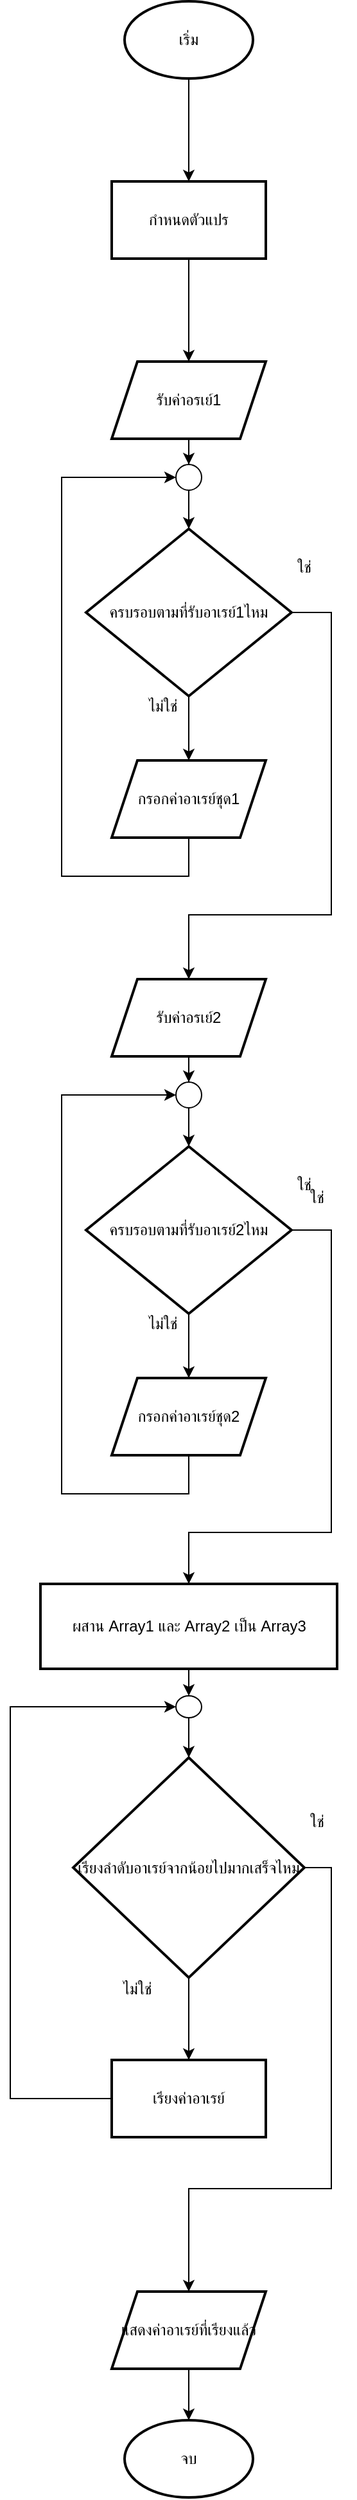<mxfile version="25.0.3">
  <diagram name="Page-1" id="fZIjF38bBKl1MUZV9lyE">
    <mxGraphModel dx="1930" dy="1020" grid="1" gridSize="10" guides="1" tooltips="1" connect="1" arrows="1" fold="1" page="1" pageScale="1" pageWidth="850" pageHeight="1100" math="0" shadow="0">
      <root>
        <mxCell id="0" />
        <mxCell id="1" parent="0" />
        <mxCell id="NMHvLFfGS8EzpJaheh0g-66" value="" style="edgeStyle=orthogonalEdgeStyle;rounded=0;orthogonalLoop=1;jettySize=auto;html=1;" parent="1" source="NMHvLFfGS8EzpJaheh0g-64" target="NMHvLFfGS8EzpJaheh0g-65" edge="1">
          <mxGeometry relative="1" as="geometry" />
        </mxCell>
        <mxCell id="NMHvLFfGS8EzpJaheh0g-64" value="เริ่ม" style="strokeWidth=2;html=1;shape=mxgraph.flowchart.start_1;whiteSpace=wrap;" parent="1" vertex="1">
          <mxGeometry x="640" y="770" width="100" height="60" as="geometry" />
        </mxCell>
        <mxCell id="NMHvLFfGS8EzpJaheh0g-68" value="" style="edgeStyle=orthogonalEdgeStyle;rounded=0;orthogonalLoop=1;jettySize=auto;html=1;" parent="1" source="NMHvLFfGS8EzpJaheh0g-65" target="NMHvLFfGS8EzpJaheh0g-67" edge="1">
          <mxGeometry relative="1" as="geometry" />
        </mxCell>
        <mxCell id="NMHvLFfGS8EzpJaheh0g-65" value="กำหนดตัวแปร" style="whiteSpace=wrap;html=1;strokeWidth=2;" parent="1" vertex="1">
          <mxGeometry x="630" y="910" width="120" height="60" as="geometry" />
        </mxCell>
        <mxCell id="NMHvLFfGS8EzpJaheh0g-70" value="" style="edgeStyle=orthogonalEdgeStyle;rounded=0;orthogonalLoop=1;jettySize=auto;html=1;" parent="1" source="NMHvLFfGS8EzpJaheh0g-72" target="NMHvLFfGS8EzpJaheh0g-69" edge="1">
          <mxGeometry relative="1" as="geometry" />
        </mxCell>
        <mxCell id="NMHvLFfGS8EzpJaheh0g-67" value="รับค่าอรเย์1" style="shape=parallelogram;perimeter=parallelogramPerimeter;whiteSpace=wrap;html=1;fixedSize=1;strokeWidth=2;" parent="1" vertex="1">
          <mxGeometry x="630" y="1050" width="120" height="60" as="geometry" />
        </mxCell>
        <mxCell id="NMHvLFfGS8EzpJaheh0g-77" value="" style="edgeStyle=orthogonalEdgeStyle;rounded=0;orthogonalLoop=1;jettySize=auto;html=1;" parent="1" source="NMHvLFfGS8EzpJaheh0g-69" target="NMHvLFfGS8EzpJaheh0g-76" edge="1">
          <mxGeometry relative="1" as="geometry" />
        </mxCell>
        <mxCell id="NMHvLFfGS8EzpJaheh0g-81" style="edgeStyle=orthogonalEdgeStyle;rounded=0;orthogonalLoop=1;jettySize=auto;html=1;entryX=0.5;entryY=0;entryDx=0;entryDy=0;" parent="1" source="NMHvLFfGS8EzpJaheh0g-69" target="NMHvLFfGS8EzpJaheh0g-83" edge="1">
          <mxGeometry relative="1" as="geometry">
            <mxPoint x="690" y="1520" as="targetPoint" />
            <Array as="points">
              <mxPoint x="801" y="1245" />
              <mxPoint x="801" y="1480" />
              <mxPoint x="690" y="1480" />
            </Array>
          </mxGeometry>
        </mxCell>
        <mxCell id="NMHvLFfGS8EzpJaheh0g-69" value="ครบรอบตามที่รับอาเรย์1ไหม" style="rhombus;whiteSpace=wrap;html=1;strokeWidth=2;" parent="1" vertex="1">
          <mxGeometry x="610" y="1180" width="160" height="130" as="geometry" />
        </mxCell>
        <mxCell id="NMHvLFfGS8EzpJaheh0g-74" value="" style="edgeStyle=orthogonalEdgeStyle;rounded=0;orthogonalLoop=1;jettySize=auto;html=1;" parent="1" source="NMHvLFfGS8EzpJaheh0g-67" target="NMHvLFfGS8EzpJaheh0g-72" edge="1">
          <mxGeometry relative="1" as="geometry">
            <mxPoint x="690" y="1110" as="sourcePoint" />
            <mxPoint x="690" y="1180" as="targetPoint" />
          </mxGeometry>
        </mxCell>
        <mxCell id="NMHvLFfGS8EzpJaheh0g-72" value="" style="verticalLabelPosition=bottom;verticalAlign=top;html=1;shape=mxgraph.flowchart.on-page_reference;" parent="1" vertex="1">
          <mxGeometry x="680" y="1130" width="20" height="20" as="geometry" />
        </mxCell>
        <mxCell id="NMHvLFfGS8EzpJaheh0g-75" value="ไม่ใช่" style="text;html=1;align=center;verticalAlign=middle;whiteSpace=wrap;rounded=0;" parent="1" vertex="1">
          <mxGeometry x="640" y="1303" width="60" height="30" as="geometry" />
        </mxCell>
        <mxCell id="NMHvLFfGS8EzpJaheh0g-79" style="edgeStyle=orthogonalEdgeStyle;rounded=0;orthogonalLoop=1;jettySize=auto;html=1;entryX=0;entryY=0.5;entryDx=0;entryDy=0;entryPerimeter=0;exitX=0.5;exitY=1;exitDx=0;exitDy=0;" parent="1" source="NMHvLFfGS8EzpJaheh0g-76" target="NMHvLFfGS8EzpJaheh0g-72" edge="1">
          <mxGeometry relative="1" as="geometry">
            <mxPoint x="590" y="1140" as="targetPoint" />
            <Array as="points">
              <mxPoint x="690" y="1450" />
              <mxPoint x="591" y="1450" />
              <mxPoint x="591" y="1140" />
            </Array>
          </mxGeometry>
        </mxCell>
        <mxCell id="NMHvLFfGS8EzpJaheh0g-76" value="กรอกค่าอาเรย์ชุด1" style="shape=parallelogram;perimeter=parallelogramPerimeter;whiteSpace=wrap;html=1;fixedSize=1;strokeWidth=2;" parent="1" vertex="1">
          <mxGeometry x="630" y="1360" width="120" height="60" as="geometry" />
        </mxCell>
        <mxCell id="NMHvLFfGS8EzpJaheh0g-80" value="ใช่" style="text;html=1;align=center;verticalAlign=middle;whiteSpace=wrap;rounded=0;" parent="1" vertex="1">
          <mxGeometry x="750" y="1194.5" width="60" height="30" as="geometry" />
        </mxCell>
        <mxCell id="NMHvLFfGS8EzpJaheh0g-82" value="" style="edgeStyle=orthogonalEdgeStyle;rounded=0;orthogonalLoop=1;jettySize=auto;html=1;" parent="1" source="NMHvLFfGS8EzpJaheh0g-88" target="NMHvLFfGS8EzpJaheh0g-86" edge="1">
          <mxGeometry relative="1" as="geometry" />
        </mxCell>
        <mxCell id="NMHvLFfGS8EzpJaheh0g-83" value="รับค่าอรเย์2" style="shape=parallelogram;perimeter=parallelogramPerimeter;whiteSpace=wrap;html=1;fixedSize=1;strokeWidth=2;" parent="1" vertex="1">
          <mxGeometry x="630" y="1530" width="120" height="60" as="geometry" />
        </mxCell>
        <mxCell id="NMHvLFfGS8EzpJaheh0g-84" value="" style="edgeStyle=orthogonalEdgeStyle;rounded=0;orthogonalLoop=1;jettySize=auto;html=1;" parent="1" source="NMHvLFfGS8EzpJaheh0g-86" target="NMHvLFfGS8EzpJaheh0g-91" edge="1">
          <mxGeometry relative="1" as="geometry" />
        </mxCell>
        <mxCell id="NMHvLFfGS8EzpJaheh0g-85" style="edgeStyle=orthogonalEdgeStyle;rounded=0;orthogonalLoop=1;jettySize=auto;html=1;entryX=0.5;entryY=0;entryDx=0;entryDy=0;" parent="1" source="NMHvLFfGS8EzpJaheh0g-86" target="NMHvLFfGS8EzpJaheh0g-93" edge="1">
          <mxGeometry relative="1" as="geometry">
            <mxPoint x="690" y="2000" as="targetPoint" />
            <Array as="points">
              <mxPoint x="801" y="1725" />
              <mxPoint x="801" y="1960" />
              <mxPoint x="690" y="1960" />
            </Array>
          </mxGeometry>
        </mxCell>
        <mxCell id="NMHvLFfGS8EzpJaheh0g-86" value="ครบรอบตามที่รับอาเรย์2ไหม" style="rhombus;whiteSpace=wrap;html=1;strokeWidth=2;" parent="1" vertex="1">
          <mxGeometry x="610" y="1660" width="160" height="130" as="geometry" />
        </mxCell>
        <mxCell id="NMHvLFfGS8EzpJaheh0g-87" value="" style="edgeStyle=orthogonalEdgeStyle;rounded=0;orthogonalLoop=1;jettySize=auto;html=1;" parent="1" source="NMHvLFfGS8EzpJaheh0g-83" target="NMHvLFfGS8EzpJaheh0g-88" edge="1">
          <mxGeometry relative="1" as="geometry">
            <mxPoint x="690" y="1590" as="sourcePoint" />
            <mxPoint x="690" y="1660" as="targetPoint" />
          </mxGeometry>
        </mxCell>
        <mxCell id="NMHvLFfGS8EzpJaheh0g-88" value="" style="verticalLabelPosition=bottom;verticalAlign=top;html=1;shape=mxgraph.flowchart.on-page_reference;" parent="1" vertex="1">
          <mxGeometry x="680" y="1610" width="20" height="20" as="geometry" />
        </mxCell>
        <mxCell id="NMHvLFfGS8EzpJaheh0g-89" value="ไม่ใช่" style="text;html=1;align=center;verticalAlign=middle;whiteSpace=wrap;rounded=0;" parent="1" vertex="1">
          <mxGeometry x="640" y="1783" width="60" height="30" as="geometry" />
        </mxCell>
        <mxCell id="NMHvLFfGS8EzpJaheh0g-90" style="edgeStyle=orthogonalEdgeStyle;rounded=0;orthogonalLoop=1;jettySize=auto;html=1;entryX=0;entryY=0.5;entryDx=0;entryDy=0;entryPerimeter=0;exitX=0.5;exitY=1;exitDx=0;exitDy=0;" parent="1" source="NMHvLFfGS8EzpJaheh0g-91" target="NMHvLFfGS8EzpJaheh0g-88" edge="1">
          <mxGeometry relative="1" as="geometry">
            <mxPoint x="590" y="1620" as="targetPoint" />
            <Array as="points">
              <mxPoint x="690" y="1930" />
              <mxPoint x="591" y="1930" />
              <mxPoint x="591" y="1620" />
            </Array>
          </mxGeometry>
        </mxCell>
        <mxCell id="NMHvLFfGS8EzpJaheh0g-91" value="กรอกค่าอาเรย์ชุด2" style="shape=parallelogram;perimeter=parallelogramPerimeter;whiteSpace=wrap;html=1;fixedSize=1;strokeWidth=2;" parent="1" vertex="1">
          <mxGeometry x="630" y="1840" width="120" height="60" as="geometry" />
        </mxCell>
        <mxCell id="NMHvLFfGS8EzpJaheh0g-92" value="ใช่" style="text;html=1;align=center;verticalAlign=middle;whiteSpace=wrap;rounded=0;" parent="1" vertex="1">
          <mxGeometry x="750" y="1674.5" width="60" height="30" as="geometry" />
        </mxCell>
        <mxCell id="NMHvLFfGS8EzpJaheh0g-95" value="" style="edgeStyle=orthogonalEdgeStyle;rounded=0;orthogonalLoop=1;jettySize=auto;html=1;" parent="1" source="NMHvLFfGS8EzpJaheh0g-104" target="NMHvLFfGS8EzpJaheh0g-94" edge="1">
          <mxGeometry relative="1" as="geometry" />
        </mxCell>
        <mxCell id="NMHvLFfGS8EzpJaheh0g-93" value="ผสาน Array1 และ Array2 เป็น Array3" style="whiteSpace=wrap;strokeWidth=2;" parent="1" vertex="1">
          <mxGeometry x="574.5" y="2000" width="231" height="66" as="geometry" />
        </mxCell>
        <mxCell id="NMHvLFfGS8EzpJaheh0g-102" value="" style="edgeStyle=orthogonalEdgeStyle;rounded=0;orthogonalLoop=1;jettySize=auto;html=1;" parent="1" source="NMHvLFfGS8EzpJaheh0g-94" target="NMHvLFfGS8EzpJaheh0g-101" edge="1">
          <mxGeometry relative="1" as="geometry" />
        </mxCell>
        <mxCell id="NMHvLFfGS8EzpJaheh0g-107" style="edgeStyle=orthogonalEdgeStyle;rounded=0;orthogonalLoop=1;jettySize=auto;html=1;" parent="1" source="NMHvLFfGS8EzpJaheh0g-94" edge="1">
          <mxGeometry relative="1" as="geometry">
            <mxPoint x="690" y="2550" as="targetPoint" />
            <Array as="points">
              <mxPoint x="801" y="2221" />
              <mxPoint x="801" y="2470" />
              <mxPoint x="690" y="2470" />
            </Array>
          </mxGeometry>
        </mxCell>
        <mxCell id="NMHvLFfGS8EzpJaheh0g-94" value="เรียงลำดับอาเรย์จากน้อยไปมากเสร็จไหม" style="rhombus;whiteSpace=wrap;html=1;strokeWidth=2;" parent="1" vertex="1">
          <mxGeometry x="600" y="2135" width="180" height="171" as="geometry" />
        </mxCell>
        <mxCell id="NMHvLFfGS8EzpJaheh0g-96" value="ไม่ใช่" style="text;html=1;align=center;verticalAlign=middle;whiteSpace=wrap;rounded=0;" parent="1" vertex="1">
          <mxGeometry x="620" y="2300" width="60" height="30" as="geometry" />
        </mxCell>
        <mxCell id="NMHvLFfGS8EzpJaheh0g-97" value="ใช่" style="text;html=1;align=center;verticalAlign=middle;whiteSpace=wrap;rounded=0;" parent="1" vertex="1">
          <mxGeometry x="760" y="1684.5" width="60" height="30" as="geometry" />
        </mxCell>
        <mxCell id="NMHvLFfGS8EzpJaheh0g-98" value="ใช่" style="text;html=1;align=center;verticalAlign=middle;whiteSpace=wrap;rounded=0;" parent="1" vertex="1">
          <mxGeometry x="760" y="2170" width="60" height="30" as="geometry" />
        </mxCell>
        <mxCell id="NMHvLFfGS8EzpJaheh0g-103" style="edgeStyle=orthogonalEdgeStyle;rounded=0;orthogonalLoop=1;jettySize=auto;html=1;entryX=0;entryY=0.5;entryDx=0;entryDy=0;entryPerimeter=0;" parent="1" source="NMHvLFfGS8EzpJaheh0g-101" target="NMHvLFfGS8EzpJaheh0g-104" edge="1">
          <mxGeometry relative="1" as="geometry">
            <mxPoint x="670" y="2100" as="targetPoint" />
            <Array as="points">
              <mxPoint x="551" y="2400" />
              <mxPoint x="551" y="2096" />
            </Array>
          </mxGeometry>
        </mxCell>
        <mxCell id="NMHvLFfGS8EzpJaheh0g-101" value="เรียงค่าอาเรย์" style="whiteSpace=wrap;html=1;strokeWidth=2;" parent="1" vertex="1">
          <mxGeometry x="630" y="2370" width="120" height="60" as="geometry" />
        </mxCell>
        <mxCell id="NMHvLFfGS8EzpJaheh0g-105" value="" style="edgeStyle=orthogonalEdgeStyle;rounded=0;orthogonalLoop=1;jettySize=auto;html=1;" parent="1" source="NMHvLFfGS8EzpJaheh0g-93" target="NMHvLFfGS8EzpJaheh0g-104" edge="1">
          <mxGeometry relative="1" as="geometry">
            <mxPoint x="690" y="2066" as="sourcePoint" />
            <mxPoint x="690" y="2139" as="targetPoint" />
          </mxGeometry>
        </mxCell>
        <mxCell id="NMHvLFfGS8EzpJaheh0g-104" value="" style="verticalLabelPosition=bottom;verticalAlign=top;html=1;shape=mxgraph.flowchart.on-page_reference;" parent="1" vertex="1">
          <mxGeometry x="680" y="2087" width="20" height="17" as="geometry" />
        </mxCell>
        <mxCell id="NMHvLFfGS8EzpJaheh0g-110" value="" style="edgeStyle=orthogonalEdgeStyle;rounded=0;orthogonalLoop=1;jettySize=auto;html=1;" parent="1" source="NMHvLFfGS8EzpJaheh0g-108" target="NMHvLFfGS8EzpJaheh0g-109" edge="1">
          <mxGeometry relative="1" as="geometry" />
        </mxCell>
        <mxCell id="NMHvLFfGS8EzpJaheh0g-108" value="แสดงค่าอาเรย์ที่เรียงแล้ว" style="shape=parallelogram;perimeter=parallelogramPerimeter;whiteSpace=wrap;html=1;fixedSize=1;strokeWidth=2;" parent="1" vertex="1">
          <mxGeometry x="630" y="2550" width="120" height="60" as="geometry" />
        </mxCell>
        <mxCell id="NMHvLFfGS8EzpJaheh0g-109" value="จบ" style="strokeWidth=2;html=1;shape=mxgraph.flowchart.start_1;whiteSpace=wrap;" parent="1" vertex="1">
          <mxGeometry x="640" y="2650" width="100" height="60" as="geometry" />
        </mxCell>
      </root>
    </mxGraphModel>
  </diagram>
</mxfile>

